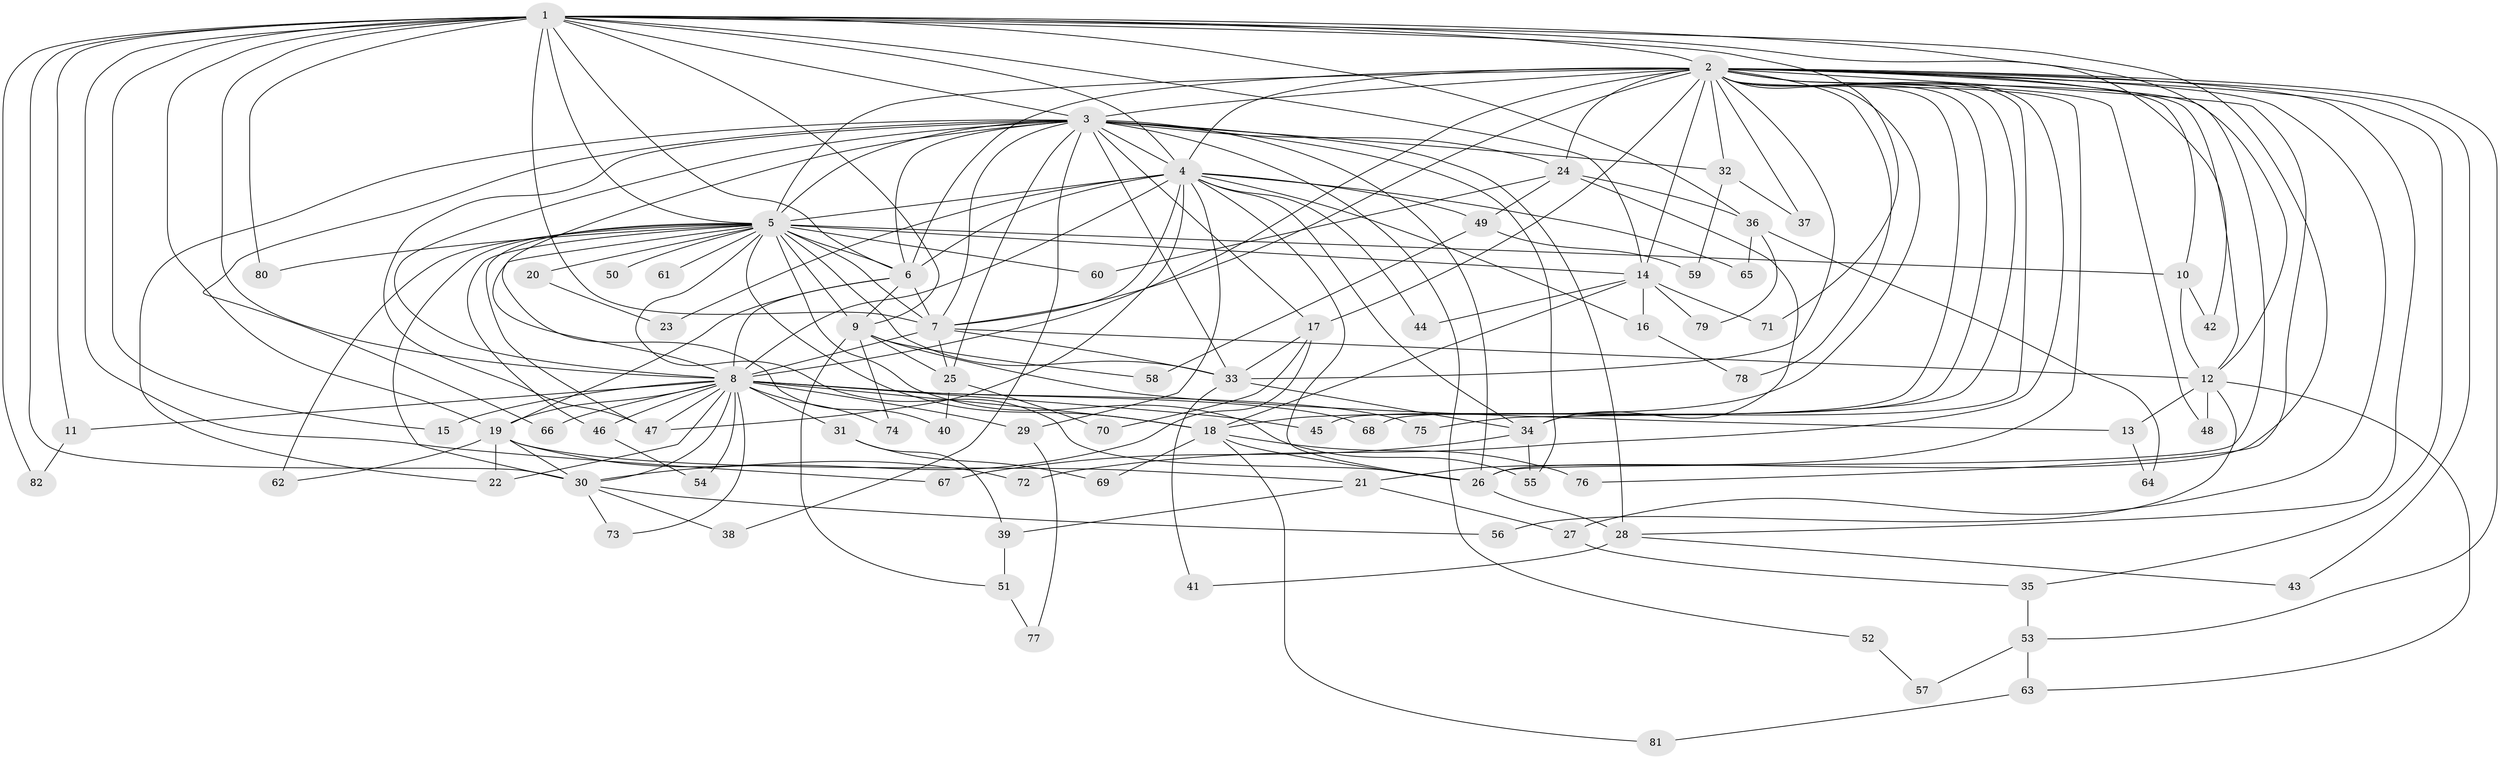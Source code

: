 // original degree distribution, {26: 0.014705882352941176, 24: 0.007352941176470588, 27: 0.007352941176470588, 20: 0.022058823529411766, 15: 0.007352941176470588, 28: 0.007352941176470588, 23: 0.007352941176470588, 8: 0.022058823529411766, 4: 0.09558823529411764, 3: 0.19117647058823528, 2: 0.5220588235294118, 5: 0.0661764705882353, 6: 0.029411764705882353}
// Generated by graph-tools (version 1.1) at 2025/50/03/04/25 22:50:03]
// undirected, 82 vertices, 196 edges
graph export_dot {
  node [color=gray90,style=filled];
  1;
  2;
  3;
  4;
  5;
  6;
  7;
  8;
  9;
  10;
  11;
  12;
  13;
  14;
  15;
  16;
  17;
  18;
  19;
  20;
  21;
  22;
  23;
  24;
  25;
  26;
  27;
  28;
  29;
  30;
  31;
  32;
  33;
  34;
  35;
  36;
  37;
  38;
  39;
  40;
  41;
  42;
  43;
  44;
  45;
  46;
  47;
  48;
  49;
  50;
  51;
  52;
  53;
  54;
  55;
  56;
  57;
  58;
  59;
  60;
  61;
  62;
  63;
  64;
  65;
  66;
  67;
  68;
  69;
  70;
  71;
  72;
  73;
  74;
  75;
  76;
  77;
  78;
  79;
  80;
  81;
  82;
  1 -- 2 [weight=2.0];
  1 -- 3 [weight=1.0];
  1 -- 4 [weight=1.0];
  1 -- 5 [weight=3.0];
  1 -- 6 [weight=1.0];
  1 -- 7 [weight=1.0];
  1 -- 8 [weight=3.0];
  1 -- 9 [weight=1.0];
  1 -- 11 [weight=1.0];
  1 -- 12 [weight=1.0];
  1 -- 14 [weight=1.0];
  1 -- 15 [weight=1.0];
  1 -- 19 [weight=1.0];
  1 -- 26 [weight=1.0];
  1 -- 30 [weight=1.0];
  1 -- 36 [weight=1.0];
  1 -- 42 [weight=1.0];
  1 -- 67 [weight=1.0];
  1 -- 71 [weight=1.0];
  1 -- 80 [weight=1.0];
  1 -- 82 [weight=1.0];
  2 -- 3 [weight=2.0];
  2 -- 4 [weight=2.0];
  2 -- 5 [weight=2.0];
  2 -- 6 [weight=3.0];
  2 -- 7 [weight=2.0];
  2 -- 8 [weight=5.0];
  2 -- 10 [weight=1.0];
  2 -- 12 [weight=1.0];
  2 -- 14 [weight=2.0];
  2 -- 17 [weight=1.0];
  2 -- 18 [weight=1.0];
  2 -- 21 [weight=2.0];
  2 -- 24 [weight=2.0];
  2 -- 26 [weight=1.0];
  2 -- 27 [weight=1.0];
  2 -- 28 [weight=1.0];
  2 -- 32 [weight=1.0];
  2 -- 33 [weight=1.0];
  2 -- 34 [weight=2.0];
  2 -- 35 [weight=1.0];
  2 -- 37 [weight=1.0];
  2 -- 43 [weight=1.0];
  2 -- 45 [weight=1.0];
  2 -- 48 [weight=1.0];
  2 -- 53 [weight=1.0];
  2 -- 68 [weight=1.0];
  2 -- 72 [weight=1.0];
  2 -- 75 [weight=1.0];
  2 -- 76 [weight=1.0];
  2 -- 78 [weight=1.0];
  3 -- 4 [weight=2.0];
  3 -- 5 [weight=1.0];
  3 -- 6 [weight=1.0];
  3 -- 7 [weight=2.0];
  3 -- 8 [weight=2.0];
  3 -- 17 [weight=1.0];
  3 -- 22 [weight=1.0];
  3 -- 24 [weight=1.0];
  3 -- 25 [weight=1.0];
  3 -- 26 [weight=1.0];
  3 -- 28 [weight=2.0];
  3 -- 32 [weight=1.0];
  3 -- 33 [weight=1.0];
  3 -- 38 [weight=1.0];
  3 -- 40 [weight=1.0];
  3 -- 47 [weight=1.0];
  3 -- 52 [weight=1.0];
  3 -- 55 [weight=1.0];
  3 -- 66 [weight=1.0];
  4 -- 5 [weight=1.0];
  4 -- 6 [weight=2.0];
  4 -- 7 [weight=1.0];
  4 -- 8 [weight=2.0];
  4 -- 16 [weight=1.0];
  4 -- 23 [weight=1.0];
  4 -- 26 [weight=1.0];
  4 -- 29 [weight=1.0];
  4 -- 34 [weight=1.0];
  4 -- 44 [weight=1.0];
  4 -- 47 [weight=1.0];
  4 -- 49 [weight=1.0];
  4 -- 65 [weight=1.0];
  5 -- 6 [weight=1.0];
  5 -- 7 [weight=14.0];
  5 -- 8 [weight=3.0];
  5 -- 9 [weight=1.0];
  5 -- 10 [weight=1.0];
  5 -- 14 [weight=1.0];
  5 -- 18 [weight=1.0];
  5 -- 20 [weight=1.0];
  5 -- 26 [weight=1.0];
  5 -- 30 [weight=1.0];
  5 -- 33 [weight=1.0];
  5 -- 46 [weight=1.0];
  5 -- 47 [weight=1.0];
  5 -- 50 [weight=1.0];
  5 -- 55 [weight=1.0];
  5 -- 60 [weight=1.0];
  5 -- 61 [weight=2.0];
  5 -- 62 [weight=1.0];
  5 -- 80 [weight=1.0];
  6 -- 7 [weight=1.0];
  6 -- 8 [weight=2.0];
  6 -- 9 [weight=1.0];
  6 -- 19 [weight=2.0];
  7 -- 8 [weight=3.0];
  7 -- 12 [weight=2.0];
  7 -- 25 [weight=2.0];
  7 -- 33 [weight=1.0];
  8 -- 11 [weight=2.0];
  8 -- 15 [weight=2.0];
  8 -- 18 [weight=1.0];
  8 -- 19 [weight=1.0];
  8 -- 22 [weight=1.0];
  8 -- 29 [weight=1.0];
  8 -- 30 [weight=1.0];
  8 -- 31 [weight=2.0];
  8 -- 45 [weight=1.0];
  8 -- 46 [weight=1.0];
  8 -- 47 [weight=1.0];
  8 -- 54 [weight=1.0];
  8 -- 66 [weight=1.0];
  8 -- 68 [weight=1.0];
  8 -- 73 [weight=1.0];
  8 -- 74 [weight=1.0];
  8 -- 75 [weight=1.0];
  9 -- 13 [weight=1.0];
  9 -- 25 [weight=1.0];
  9 -- 51 [weight=1.0];
  9 -- 58 [weight=1.0];
  9 -- 74 [weight=1.0];
  10 -- 12 [weight=1.0];
  10 -- 42 [weight=1.0];
  11 -- 82 [weight=1.0];
  12 -- 13 [weight=1.0];
  12 -- 48 [weight=1.0];
  12 -- 56 [weight=1.0];
  12 -- 63 [weight=1.0];
  13 -- 64 [weight=1.0];
  14 -- 16 [weight=1.0];
  14 -- 18 [weight=1.0];
  14 -- 44 [weight=1.0];
  14 -- 71 [weight=1.0];
  14 -- 79 [weight=1.0];
  16 -- 78 [weight=1.0];
  17 -- 30 [weight=1.0];
  17 -- 33 [weight=1.0];
  17 -- 70 [weight=1.0];
  18 -- 26 [weight=1.0];
  18 -- 69 [weight=1.0];
  18 -- 76 [weight=1.0];
  18 -- 81 [weight=1.0];
  19 -- 21 [weight=2.0];
  19 -- 22 [weight=1.0];
  19 -- 30 [weight=3.0];
  19 -- 62 [weight=1.0];
  19 -- 72 [weight=1.0];
  20 -- 23 [weight=1.0];
  21 -- 27 [weight=1.0];
  21 -- 39 [weight=1.0];
  24 -- 34 [weight=1.0];
  24 -- 36 [weight=1.0];
  24 -- 49 [weight=1.0];
  24 -- 60 [weight=1.0];
  25 -- 40 [weight=1.0];
  25 -- 70 [weight=1.0];
  26 -- 28 [weight=1.0];
  27 -- 35 [weight=1.0];
  28 -- 41 [weight=1.0];
  28 -- 43 [weight=1.0];
  29 -- 77 [weight=1.0];
  30 -- 38 [weight=1.0];
  30 -- 56 [weight=1.0];
  30 -- 73 [weight=1.0];
  31 -- 39 [weight=1.0];
  31 -- 69 [weight=1.0];
  32 -- 37 [weight=1.0];
  32 -- 59 [weight=1.0];
  33 -- 34 [weight=1.0];
  33 -- 41 [weight=1.0];
  34 -- 55 [weight=1.0];
  34 -- 67 [weight=1.0];
  35 -- 53 [weight=1.0];
  36 -- 64 [weight=1.0];
  36 -- 65 [weight=1.0];
  36 -- 79 [weight=1.0];
  39 -- 51 [weight=1.0];
  46 -- 54 [weight=1.0];
  49 -- 58 [weight=1.0];
  49 -- 59 [weight=1.0];
  51 -- 77 [weight=1.0];
  52 -- 57 [weight=1.0];
  53 -- 57 [weight=1.0];
  53 -- 63 [weight=1.0];
  63 -- 81 [weight=1.0];
}
